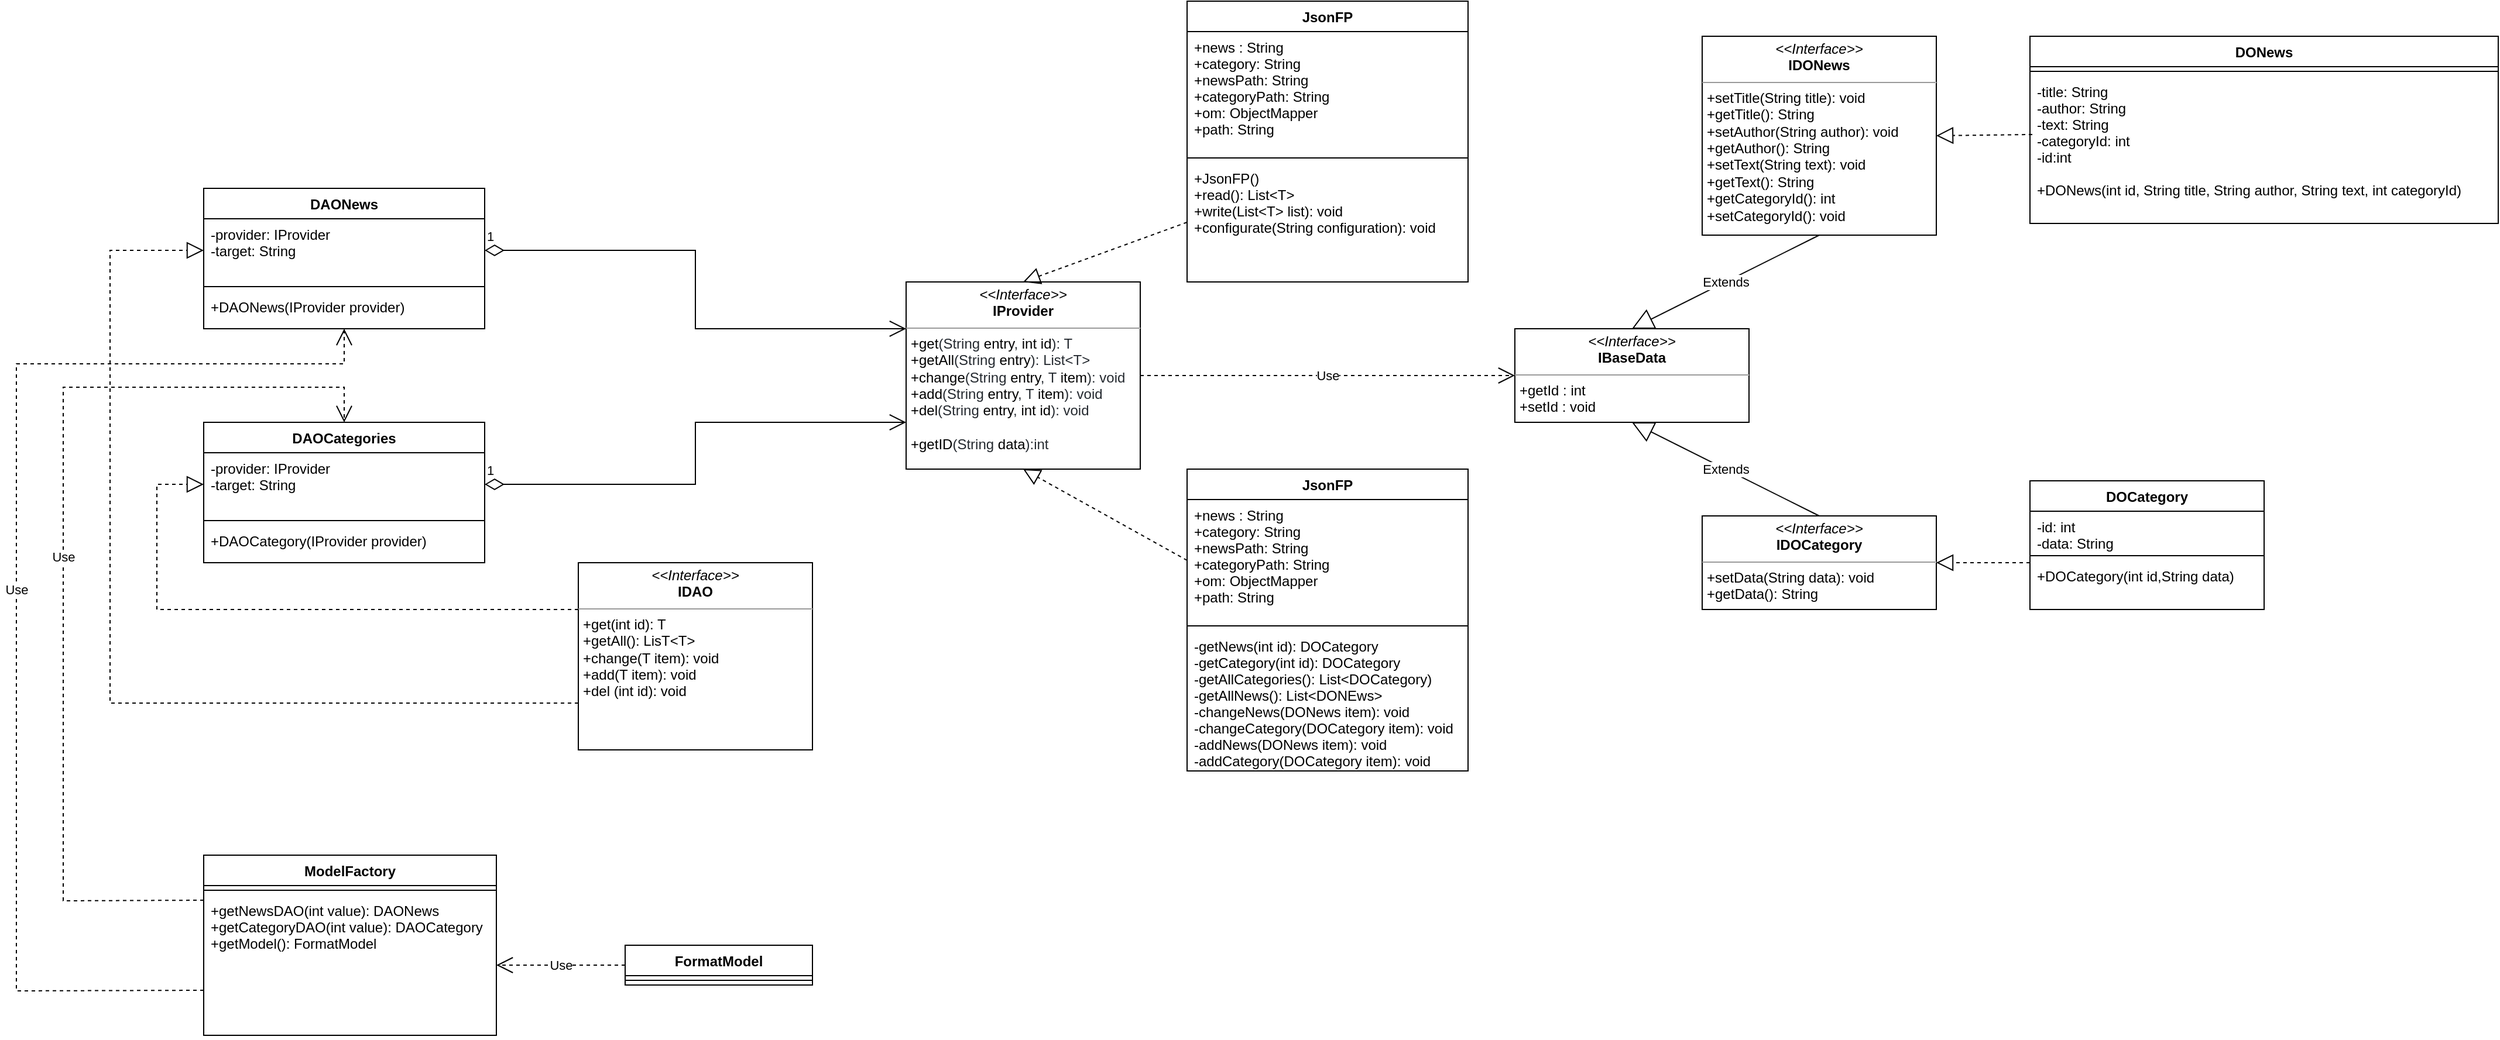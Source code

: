 <mxfile version="15.7.3" type="device"><diagram id="C5RBs43oDa-KdzZeNtuy" name="Page-1"><mxGraphModel dx="2249" dy="794" grid="1" gridSize="10" guides="1" tooltips="1" connect="1" arrows="1" fold="1" page="1" pageScale="1" pageWidth="827" pageHeight="1169" math="0" shadow="0"><root><mxCell id="WIyWlLk6GJQsqaUBKTNV-0"/><mxCell id="WIyWlLk6GJQsqaUBKTNV-1" parent="WIyWlLk6GJQsqaUBKTNV-0"/><mxCell id="2BnPm0b2BJlLfX6QXhkx-0" value="&lt;p style=&quot;margin: 0px ; margin-top: 4px ; text-align: center&quot;&gt;&lt;i&gt;&amp;lt;&amp;lt;Interface&amp;gt;&amp;gt;&lt;/i&gt;&lt;br&gt;&lt;b&gt;IBaseData&lt;/b&gt;&lt;/p&gt;&lt;hr size=&quot;1&quot;&gt;&lt;p style=&quot;margin: 0px 0px 0px 4px&quot;&gt;+getId : int&lt;/p&gt;&lt;p style=&quot;margin: 0px 0px 0px 4px&quot;&gt;+setId : void&lt;/p&gt;" style="verticalAlign=top;align=left;overflow=fill;fontSize=12;fontFamily=Helvetica;html=1;" vertex="1" parent="WIyWlLk6GJQsqaUBKTNV-1"><mxGeometry x="480" y="400" width="200" height="80" as="geometry"/></mxCell><mxCell id="2BnPm0b2BJlLfX6QXhkx-5" value="DONews" style="swimlane;fontStyle=1;align=center;verticalAlign=top;childLayout=stackLayout;horizontal=1;startSize=26;horizontalStack=0;resizeParent=1;resizeParentMax=0;resizeLast=0;collapsible=1;marginBottom=0;" vertex="1" parent="WIyWlLk6GJQsqaUBKTNV-1"><mxGeometry x="920" y="150" width="400" height="160" as="geometry"/></mxCell><mxCell id="2BnPm0b2BJlLfX6QXhkx-7" value="" style="line;strokeWidth=1;fillColor=none;align=left;verticalAlign=middle;spacingTop=-1;spacingLeft=3;spacingRight=3;rotatable=0;labelPosition=right;points=[];portConstraint=eastwest;" vertex="1" parent="2BnPm0b2BJlLfX6QXhkx-5"><mxGeometry y="26" width="400" height="8" as="geometry"/></mxCell><mxCell id="2BnPm0b2BJlLfX6QXhkx-6" value="-title: String&#10;-author: String&#10;-text: String&#10;-categoryId: int&#10;-id:int&#10;" style="text;strokeColor=none;fillColor=none;align=left;verticalAlign=top;spacingLeft=4;spacingRight=4;overflow=hidden;rotatable=0;points=[[0,0.5],[1,0.5]];portConstraint=eastwest;" vertex="1" parent="2BnPm0b2BJlLfX6QXhkx-5"><mxGeometry y="34" width="400" height="84" as="geometry"/></mxCell><mxCell id="2BnPm0b2BJlLfX6QXhkx-8" value="+DONews(int id, String title, String author, String text, int categoryId)" style="text;strokeColor=none;fillColor=none;align=left;verticalAlign=top;spacingLeft=4;spacingRight=4;overflow=hidden;rotatable=0;points=[[0,0.5],[1,0.5]];portConstraint=eastwest;" vertex="1" parent="2BnPm0b2BJlLfX6QXhkx-5"><mxGeometry y="118" width="400" height="42" as="geometry"/></mxCell><mxCell id="2BnPm0b2BJlLfX6QXhkx-14" value="DOCategory" style="swimlane;fontStyle=1;align=center;verticalAlign=top;childLayout=stackLayout;horizontal=1;startSize=26;horizontalStack=0;resizeParent=1;resizeParentMax=0;resizeLast=0;collapsible=1;marginBottom=0;" vertex="1" parent="WIyWlLk6GJQsqaUBKTNV-1"><mxGeometry x="920" y="530" width="200" height="110" as="geometry"/></mxCell><mxCell id="2BnPm0b2BJlLfX6QXhkx-15" value="-id: int&#10;-data: String" style="text;strokeColor=none;fillColor=none;align=left;verticalAlign=top;spacingLeft=4;spacingRight=4;overflow=hidden;rotatable=0;points=[[0,0.5],[1,0.5]];portConstraint=eastwest;" vertex="1" parent="2BnPm0b2BJlLfX6QXhkx-14"><mxGeometry y="26" width="200" height="34" as="geometry"/></mxCell><mxCell id="2BnPm0b2BJlLfX6QXhkx-16" value="" style="line;strokeWidth=1;fillColor=none;align=left;verticalAlign=middle;spacingTop=-1;spacingLeft=3;spacingRight=3;rotatable=0;labelPosition=right;points=[];portConstraint=eastwest;" vertex="1" parent="2BnPm0b2BJlLfX6QXhkx-14"><mxGeometry y="60" width="200" height="8" as="geometry"/></mxCell><mxCell id="2BnPm0b2BJlLfX6QXhkx-17" value="+DOCategory(int id,String data)&#10;&#10;" style="text;strokeColor=none;fillColor=none;align=left;verticalAlign=top;spacingLeft=4;spacingRight=4;overflow=hidden;rotatable=0;points=[[0,0.5],[1,0.5]];portConstraint=eastwest;" vertex="1" parent="2BnPm0b2BJlLfX6QXhkx-14"><mxGeometry y="68" width="200" height="42" as="geometry"/></mxCell><mxCell id="2BnPm0b2BJlLfX6QXhkx-18" value="" style="endArrow=block;dashed=1;endFill=0;endSize=12;html=1;rounded=0;entryX=1;entryY=0.5;entryDx=0;entryDy=0;exitX=0.005;exitY=0.595;exitDx=0;exitDy=0;exitPerimeter=0;" edge="1" parent="WIyWlLk6GJQsqaUBKTNV-1" source="2BnPm0b2BJlLfX6QXhkx-6" target="2BnPm0b2BJlLfX6QXhkx-20"><mxGeometry width="160" relative="1" as="geometry"><mxPoint x="750" y="380" as="sourcePoint"/><mxPoint x="740" y="280" as="targetPoint"/></mxGeometry></mxCell><mxCell id="2BnPm0b2BJlLfX6QXhkx-19" value="" style="endArrow=block;dashed=1;endFill=0;endSize=12;html=1;rounded=0;entryX=1;entryY=0.5;entryDx=0;entryDy=0;" edge="1" parent="WIyWlLk6GJQsqaUBKTNV-1" target="2BnPm0b2BJlLfX6QXhkx-21"><mxGeometry width="160" relative="1" as="geometry"><mxPoint x="920" y="600" as="sourcePoint"/><mxPoint x="1030" y="510" as="targetPoint"/></mxGeometry></mxCell><mxCell id="2BnPm0b2BJlLfX6QXhkx-20" value="&lt;p style=&quot;margin: 0px ; margin-top: 4px ; text-align: center&quot;&gt;&lt;i&gt;&amp;lt;&amp;lt;Interface&amp;gt;&amp;gt;&lt;/i&gt;&lt;br&gt;&lt;b&gt;IDONews&lt;/b&gt;&lt;/p&gt;&lt;hr size=&quot;1&quot;&gt;&lt;p style=&quot;margin: 0px 0px 0px 4px&quot;&gt;+setTitle(String title): void&lt;br style=&quot;padding: 0px ; margin: 0px&quot;&gt;+getTitle(): String&lt;br&gt;&lt;/p&gt;&lt;p style=&quot;margin: 0px 0px 0px 4px&quot;&gt;+setAuthor(String author): void&lt;br style=&quot;padding: 0px ; margin: 0px&quot;&gt;+getAuthor(): String&lt;br&gt;&lt;/p&gt;&lt;p style=&quot;margin: 0px 0px 0px 4px&quot;&gt;+setText(String text): void&lt;br style=&quot;padding: 0px ; margin: 0px&quot;&gt;+getText(): String&lt;br style=&quot;padding: 0px ; margin: 0px&quot;&gt;&lt;/p&gt;&lt;p style=&quot;margin: 0px 0px 0px 4px&quot;&gt;+getCategoryId(): int&lt;br style=&quot;padding: 0px ; margin: 0px&quot;&gt;+setCategoryId(): void&lt;br&gt;&lt;/p&gt;&lt;p style=&quot;margin: 0px 0px 0px 4px&quot;&gt;&lt;br&gt;&lt;/p&gt;" style="verticalAlign=top;align=left;overflow=fill;fontSize=12;fontFamily=Helvetica;html=1;" vertex="1" parent="WIyWlLk6GJQsqaUBKTNV-1"><mxGeometry x="640" y="150" width="200" height="170" as="geometry"/></mxCell><mxCell id="2BnPm0b2BJlLfX6QXhkx-21" value="&lt;p style=&quot;margin: 0px ; margin-top: 4px ; text-align: center&quot;&gt;&lt;i&gt;&amp;lt;&amp;lt;Interface&amp;gt;&amp;gt;&lt;/i&gt;&lt;br&gt;&lt;b&gt;IDOCategory&lt;/b&gt;&lt;/p&gt;&lt;hr size=&quot;1&quot;&gt;&lt;p style=&quot;margin: 0px 0px 0px 4px&quot;&gt;+setData(String data): void&lt;br style=&quot;padding: 0px ; margin: 0px&quot;&gt;+getData(): String&lt;br&gt;&lt;/p&gt;" style="verticalAlign=top;align=left;overflow=fill;fontSize=12;fontFamily=Helvetica;html=1;" vertex="1" parent="WIyWlLk6GJQsqaUBKTNV-1"><mxGeometry x="640" y="560" width="200" height="80" as="geometry"/></mxCell><mxCell id="2BnPm0b2BJlLfX6QXhkx-23" value="Extends" style="endArrow=block;endSize=16;endFill=0;html=1;rounded=0;entryX=0.5;entryY=0;entryDx=0;entryDy=0;exitX=0.5;exitY=1;exitDx=0;exitDy=0;" edge="1" parent="WIyWlLk6GJQsqaUBKTNV-1" source="2BnPm0b2BJlLfX6QXhkx-20" target="2BnPm0b2BJlLfX6QXhkx-0"><mxGeometry width="160" relative="1" as="geometry"><mxPoint x="590" y="470" as="sourcePoint"/><mxPoint x="750" y="470" as="targetPoint"/></mxGeometry></mxCell><mxCell id="2BnPm0b2BJlLfX6QXhkx-24" value="Extends" style="endArrow=block;endSize=16;endFill=0;html=1;rounded=0;entryX=0.5;entryY=1;entryDx=0;entryDy=0;exitX=0.5;exitY=0;exitDx=0;exitDy=0;" edge="1" parent="WIyWlLk6GJQsqaUBKTNV-1" source="2BnPm0b2BJlLfX6QXhkx-21" target="2BnPm0b2BJlLfX6QXhkx-0"><mxGeometry width="160" relative="1" as="geometry"><mxPoint x="590" y="470" as="sourcePoint"/><mxPoint x="750" y="470" as="targetPoint"/></mxGeometry></mxCell><mxCell id="2BnPm0b2BJlLfX6QXhkx-25" value="&lt;p style=&quot;margin: 0px ; margin-top: 4px ; text-align: center&quot;&gt;&lt;span style=&quot;background-color: rgb(255 , 255 , 255)&quot;&gt;&lt;i&gt;&amp;lt;&amp;lt;Interface&amp;gt;&amp;gt;&lt;/i&gt;&lt;br&gt;&lt;b&gt;IProvider&lt;/b&gt;&lt;/span&gt;&lt;/p&gt;&lt;hr size=&quot;1&quot;&gt;&lt;p style=&quot;margin: 0px 0px 0px 4px&quot;&gt;&lt;span style=&quot;background-color: rgb(255 , 255 , 255)&quot;&gt;&lt;span class=&quot;pl-en&quot; style=&quot;box-sizing: border-box&quot;&gt;&lt;span class=&quot;pl-token&quot; style=&quot;box-sizing: border-box ; cursor: pointer&quot;&gt;+get&lt;/span&gt;&lt;/span&gt;&lt;span style=&quot;color: rgb(36 , 41 , 47)&quot;&gt;(&lt;/span&gt;&lt;span class=&quot;pl-smi&quot; style=&quot;box-sizing: border-box ; color: rgb(36 , 41 , 47)&quot;&gt;String&lt;/span&gt;&lt;span style=&quot;color: rgb(36 , 41 , 47)&quot;&gt; &lt;/span&gt;&lt;span class=&quot;pl-v&quot; style=&quot;box-sizing: border-box&quot;&gt;entry&lt;/span&gt;&lt;span style=&quot;color: rgb(36 , 41 , 47)&quot;&gt;, &lt;/span&gt;&lt;span class=&quot;pl-k&quot; style=&quot;box-sizing: border-box&quot;&gt;int&lt;/span&gt;&lt;span style=&quot;color: rgb(36 , 41 , 47)&quot;&gt; &lt;/span&gt;&lt;span class=&quot;pl-v&quot; style=&quot;box-sizing: border-box&quot;&gt;id&lt;/span&gt;&lt;span style=&quot;color: rgb(36 , 41 , 47)&quot;&gt;): T&lt;/span&gt;&lt;br&gt;&lt;/span&gt;&lt;/p&gt;&lt;p style=&quot;margin: 0px 0px 0px 4px&quot;&gt;&lt;span style=&quot;background-color: rgb(255 , 255 , 255)&quot;&gt;&lt;span class=&quot;pl-en&quot; style=&quot;box-sizing: border-box&quot;&gt;&lt;span class=&quot;pl-token&quot; style=&quot;box-sizing: border-box&quot;&gt;+getAll&lt;/span&gt;&lt;/span&gt;&lt;span style=&quot;color: rgb(36 , 41 , 47)&quot;&gt;(&lt;/span&gt;&lt;span class=&quot;pl-smi&quot; style=&quot;box-sizing: border-box ; color: rgb(36 , 41 , 47)&quot;&gt;String&lt;/span&gt;&lt;span style=&quot;color: rgb(36 , 41 , 47)&quot;&gt; &lt;/span&gt;&lt;span class=&quot;pl-v&quot; style=&quot;box-sizing: border-box&quot;&gt;entry&lt;/span&gt;&lt;span style=&quot;color: rgb(36 , 41 , 47)&quot;&gt;): List&amp;lt;T&amp;gt;&lt;/span&gt;&lt;span style=&quot;color: rgb(36 , 41 , 47)&quot;&gt;&lt;br&gt;&lt;/span&gt;&lt;/span&gt;&lt;/p&gt;&lt;p style=&quot;margin: 0px 0px 0px 4px&quot;&gt;&lt;span style=&quot;background-color: rgb(255 , 255 , 255)&quot;&gt;&lt;span class=&quot;pl-en&quot; style=&quot;box-sizing: border-box&quot;&gt;&lt;span class=&quot;pl-token&quot; style=&quot;box-sizing: border-box&quot;&gt;+change&lt;/span&gt;&lt;/span&gt;&lt;span style=&quot;color: rgb(36 , 41 , 47)&quot;&gt;(&lt;/span&gt;&lt;span class=&quot;pl-smi&quot; style=&quot;box-sizing: border-box ; color: rgb(36 , 41 , 47)&quot;&gt;String&lt;/span&gt;&lt;span style=&quot;color: rgb(36 , 41 , 47)&quot;&gt; &lt;/span&gt;&lt;span class=&quot;pl-v&quot; style=&quot;box-sizing: border-box&quot;&gt;entry&lt;/span&gt;&lt;span style=&quot;color: rgb(36 , 41 , 47)&quot;&gt;, &lt;/span&gt;&lt;span class=&quot;pl-smi&quot; style=&quot;box-sizing: border-box ; color: rgb(36 , 41 , 47)&quot;&gt;T&lt;/span&gt;&lt;span style=&quot;color: rgb(36 , 41 , 47)&quot;&gt; &lt;/span&gt;&lt;span class=&quot;pl-v&quot; style=&quot;box-sizing: border-box&quot;&gt;item&lt;/span&gt;&lt;span style=&quot;color: rgb(36 , 41 , 47)&quot;&gt;): void&lt;/span&gt;&lt;span style=&quot;color: rgb(36 , 41 , 47)&quot;&gt;&lt;br&gt;&lt;/span&gt;&lt;/span&gt;&lt;/p&gt;&lt;p style=&quot;margin: 0px 0px 0px 4px&quot;&gt;&lt;span style=&quot;background-color: rgb(255 , 255 , 255)&quot;&gt;&lt;span class=&quot;pl-en&quot; style=&quot;box-sizing: border-box&quot;&gt;&lt;span class=&quot;pl-token&quot; style=&quot;box-sizing: border-box ; cursor: pointer&quot;&gt;+add&lt;/span&gt;&lt;/span&gt;&lt;span style=&quot;color: rgb(36 , 41 , 47)&quot;&gt;(&lt;/span&gt;&lt;span class=&quot;pl-smi&quot; style=&quot;box-sizing: border-box ; color: rgb(36 , 41 , 47)&quot;&gt;String&lt;/span&gt;&lt;span style=&quot;color: rgb(36 , 41 , 47)&quot;&gt; &lt;/span&gt;&lt;span class=&quot;pl-v&quot; style=&quot;box-sizing: border-box&quot;&gt;entry&lt;/span&gt;&lt;span style=&quot;color: rgb(36 , 41 , 47)&quot;&gt;, &lt;/span&gt;&lt;span class=&quot;pl-smi&quot; style=&quot;box-sizing: border-box ; color: rgb(36 , 41 , 47)&quot;&gt;T&lt;/span&gt;&lt;span style=&quot;color: rgb(36 , 41 , 47)&quot;&gt; &lt;/span&gt;&lt;span class=&quot;pl-v&quot; style=&quot;box-sizing: border-box&quot;&gt;item&lt;/span&gt;&lt;span style=&quot;color: rgb(36 , 41 , 47)&quot;&gt;): void&lt;/span&gt;&lt;span style=&quot;color: rgb(36 , 41 , 47)&quot;&gt;&lt;br&gt;&lt;/span&gt;&lt;/span&gt;&lt;/p&gt;&lt;p style=&quot;margin: 0px 0px 0px 4px&quot;&gt;&lt;span style=&quot;background-color: rgb(255 , 255 , 255)&quot;&gt;&lt;span class=&quot;pl-en&quot; style=&quot;box-sizing: border-box&quot;&gt;&lt;span class=&quot;pl-token&quot; style=&quot;box-sizing: border-box&quot;&gt;+del&lt;/span&gt;&lt;/span&gt;&lt;span style=&quot;color: rgb(36 , 41 , 47)&quot;&gt;(&lt;/span&gt;&lt;span class=&quot;pl-smi&quot; style=&quot;box-sizing: border-box ; color: rgb(36 , 41 , 47)&quot;&gt;String&lt;/span&gt;&lt;span style=&quot;color: rgb(36 , 41 , 47)&quot;&gt; &lt;/span&gt;&lt;span class=&quot;pl-v&quot; style=&quot;box-sizing: border-box&quot;&gt;entry&lt;/span&gt;&lt;span style=&quot;color: rgb(36 , 41 , 47)&quot;&gt;, &lt;/span&gt;&lt;span class=&quot;pl-k&quot; style=&quot;box-sizing: border-box&quot;&gt;int&lt;/span&gt;&lt;span style=&quot;color: rgb(36 , 41 , 47)&quot;&gt; &lt;/span&gt;&lt;span class=&quot;pl-v&quot; style=&quot;box-sizing: border-box&quot;&gt;id&lt;/span&gt;&lt;span style=&quot;color: rgb(36 , 41 , 47)&quot;&gt;): void&lt;/span&gt;&lt;span style=&quot;color: rgb(36 , 41 , 47)&quot;&gt;&lt;br&gt;&lt;/span&gt;&lt;/span&gt;&lt;/p&gt;&lt;p style=&quot;margin: 0px 0px 0px 4px&quot;&gt;&lt;span style=&quot;color: rgb(36 , 41 , 47) ; background-color: rgb(255 , 255 , 255)&quot;&gt;&lt;br&gt;&lt;/span&gt;&lt;/p&gt;&lt;p style=&quot;margin: 0px 0px 0px 4px&quot;&gt;&lt;span style=&quot;background-color: rgb(255 , 255 , 255)&quot;&gt;&lt;span class=&quot;pl-en&quot; style=&quot;box-sizing: border-box&quot;&gt;&lt;span class=&quot;pl-token&quot; style=&quot;box-sizing: border-box ; cursor: pointer&quot;&gt;+getID&lt;/span&gt;&lt;/span&gt;&lt;span style=&quot;color: rgb(36 , 41 , 47)&quot;&gt;(&lt;/span&gt;&lt;span class=&quot;pl-smi&quot; style=&quot;box-sizing: border-box ; color: rgb(36 , 41 , 47)&quot;&gt;String&lt;/span&gt;&lt;span style=&quot;color: rgb(36 , 41 , 47)&quot;&gt; &lt;/span&gt;&lt;span class=&quot;pl-v&quot; style=&quot;box-sizing: border-box&quot;&gt;data&lt;/span&gt;&lt;span style=&quot;color: rgb(36 , 41 , 47)&quot;&gt;):int&lt;/span&gt;&lt;/span&gt;&lt;span style=&quot;color: rgb(36 , 41 , 47) ; font-family: , , &amp;#34;sf mono&amp;#34; , &amp;#34;menlo&amp;#34; , &amp;#34;consolas&amp;#34; , &amp;#34;liberation mono&amp;#34; , monospace ; background-color: rgb(255 , 255 , 255)&quot;&gt;&lt;br&gt;&lt;/span&gt;&lt;/p&gt;" style="verticalAlign=top;align=left;overflow=fill;fontSize=12;fontFamily=Helvetica;html=1;" vertex="1" parent="WIyWlLk6GJQsqaUBKTNV-1"><mxGeometry x="-40" y="360" width="200" height="160" as="geometry"/></mxCell><mxCell id="2BnPm0b2BJlLfX6QXhkx-26" value="JsonFP" style="swimlane;fontStyle=1;align=center;verticalAlign=top;childLayout=stackLayout;horizontal=1;startSize=26;horizontalStack=0;resizeParent=1;resizeParentMax=0;resizeLast=0;collapsible=1;marginBottom=0;labelBackgroundColor=#FFFFFF;" vertex="1" parent="WIyWlLk6GJQsqaUBKTNV-1"><mxGeometry x="200" y="120" width="240" height="240" as="geometry"/></mxCell><mxCell id="2BnPm0b2BJlLfX6QXhkx-27" value="+news : String&#10;+category: String&#10;+newsPath: String&#10;+categoryPath: String&#10;+om: ObjectMapper&#10;+path: String" style="text;strokeColor=none;fillColor=none;align=left;verticalAlign=top;spacingLeft=4;spacingRight=4;overflow=hidden;rotatable=0;points=[[0,0.5],[1,0.5]];portConstraint=eastwest;labelBackgroundColor=#FFFFFF;" vertex="1" parent="2BnPm0b2BJlLfX6QXhkx-26"><mxGeometry y="26" width="240" height="104" as="geometry"/></mxCell><mxCell id="2BnPm0b2BJlLfX6QXhkx-28" value="" style="line;strokeWidth=1;fillColor=none;align=left;verticalAlign=middle;spacingTop=-1;spacingLeft=3;spacingRight=3;rotatable=0;labelPosition=right;points=[];portConstraint=eastwest;labelBackgroundColor=#FFFFFF;" vertex="1" parent="2BnPm0b2BJlLfX6QXhkx-26"><mxGeometry y="130" width="240" height="8" as="geometry"/></mxCell><mxCell id="2BnPm0b2BJlLfX6QXhkx-29" value="+JsonFP()&#10;+read(): List&lt;T&gt;&#10;+write(List&lt;T&gt; list): void&#10;+configurate(String configuration): void" style="text;strokeColor=none;fillColor=none;align=left;verticalAlign=top;spacingLeft=4;spacingRight=4;overflow=hidden;rotatable=0;points=[[0,0.5],[1,0.5]];portConstraint=eastwest;labelBackgroundColor=#FFFFFF;" vertex="1" parent="2BnPm0b2BJlLfX6QXhkx-26"><mxGeometry y="138" width="240" height="102" as="geometry"/></mxCell><mxCell id="2BnPm0b2BJlLfX6QXhkx-30" value="JsonFP" style="swimlane;fontStyle=1;align=center;verticalAlign=top;childLayout=stackLayout;horizontal=1;startSize=26;horizontalStack=0;resizeParent=1;resizeParentMax=0;resizeLast=0;collapsible=1;marginBottom=0;labelBackgroundColor=#FFFFFF;" vertex="1" parent="WIyWlLk6GJQsqaUBKTNV-1"><mxGeometry x="200" y="520" width="240" height="258" as="geometry"/></mxCell><mxCell id="2BnPm0b2BJlLfX6QXhkx-31" value="+news : String&#10;+category: String&#10;+newsPath: String&#10;+categoryPath: String&#10;+om: ObjectMapper&#10;+path: String" style="text;strokeColor=none;fillColor=none;align=left;verticalAlign=top;spacingLeft=4;spacingRight=4;overflow=hidden;rotatable=0;points=[[0,0.5],[1,0.5]];portConstraint=eastwest;labelBackgroundColor=#FFFFFF;" vertex="1" parent="2BnPm0b2BJlLfX6QXhkx-30"><mxGeometry y="26" width="240" height="104" as="geometry"/></mxCell><mxCell id="2BnPm0b2BJlLfX6QXhkx-32" value="" style="line;strokeWidth=1;fillColor=none;align=left;verticalAlign=middle;spacingTop=-1;spacingLeft=3;spacingRight=3;rotatable=0;labelPosition=right;points=[];portConstraint=eastwest;labelBackgroundColor=#FFFFFF;" vertex="1" parent="2BnPm0b2BJlLfX6QXhkx-30"><mxGeometry y="130" width="240" height="8" as="geometry"/></mxCell><mxCell id="2BnPm0b2BJlLfX6QXhkx-33" value="-getNews(int id): DOCategory&#10;-getCategory(int id): DOCategory&#10;-getAllCategories(): List&lt;DOCategory)&#10;-getAllNews(): List&lt;DONEws&gt;&#10;-changeNews(DONews item): void&#10;-changeCategory(DOCategory item): void&#10;-addNews(DONews item): void&#10;-addCategory(DOCategory item): void" style="text;strokeColor=none;fillColor=none;align=left;verticalAlign=top;spacingLeft=4;spacingRight=4;overflow=hidden;rotatable=0;points=[[0,0.5],[1,0.5]];portConstraint=eastwest;labelBackgroundColor=#FFFFFF;" vertex="1" parent="2BnPm0b2BJlLfX6QXhkx-30"><mxGeometry y="138" width="240" height="120" as="geometry"/></mxCell><mxCell id="2BnPm0b2BJlLfX6QXhkx-34" value="" style="endArrow=block;dashed=1;endFill=0;endSize=12;html=1;rounded=0;exitX=0;exitY=0.5;exitDx=0;exitDy=0;entryX=0.5;entryY=1;entryDx=0;entryDy=0;" edge="1" parent="WIyWlLk6GJQsqaUBKTNV-1" source="2BnPm0b2BJlLfX6QXhkx-31" target="2BnPm0b2BJlLfX6QXhkx-25"><mxGeometry width="160" relative="1" as="geometry"><mxPoint x="930" y="610" as="sourcePoint"/><mxPoint x="50" y="560" as="targetPoint"/></mxGeometry></mxCell><mxCell id="2BnPm0b2BJlLfX6QXhkx-35" value="" style="endArrow=block;dashed=1;endFill=0;endSize=12;html=1;rounded=0;exitX=0;exitY=0.5;exitDx=0;exitDy=0;entryX=0.5;entryY=0;entryDx=0;entryDy=0;" edge="1" parent="WIyWlLk6GJQsqaUBKTNV-1" source="2BnPm0b2BJlLfX6QXhkx-29" target="2BnPm0b2BJlLfX6QXhkx-25"><mxGeometry width="160" relative="1" as="geometry"><mxPoint x="160.0" y="288" as="sourcePoint"/><mxPoint x="18.08" y="150" as="targetPoint"/></mxGeometry></mxCell><mxCell id="2BnPm0b2BJlLfX6QXhkx-36" value="Use" style="endArrow=open;endSize=12;dashed=1;html=1;rounded=0;entryX=0;entryY=0.5;entryDx=0;entryDy=0;exitX=1;exitY=0.5;exitDx=0;exitDy=0;" edge="1" parent="WIyWlLk6GJQsqaUBKTNV-1" source="2BnPm0b2BJlLfX6QXhkx-25" target="2BnPm0b2BJlLfX6QXhkx-0"><mxGeometry width="160" relative="1" as="geometry"><mxPoint x="380" y="470" as="sourcePoint"/><mxPoint x="330" y="390" as="targetPoint"/></mxGeometry></mxCell><mxCell id="2BnPm0b2BJlLfX6QXhkx-38" value="&lt;p style=&quot;margin: 0px ; margin-top: 4px ; text-align: center&quot;&gt;&lt;span style=&quot;background-color: rgb(255 , 255 , 255)&quot;&gt;&lt;i&gt;&amp;lt;&amp;lt;Interface&amp;gt;&amp;gt;&lt;/i&gt;&lt;br&gt;&lt;b&gt;IDAO&lt;/b&gt;&lt;/span&gt;&lt;/p&gt;&lt;hr size=&quot;1&quot;&gt;&lt;p style=&quot;margin: 0px 0px 0px 4px&quot;&gt;&lt;span style=&quot;background-color: rgb(255 , 255 , 255)&quot;&gt;&lt;span class=&quot;pl-en&quot; style=&quot;box-sizing: border-box&quot;&gt;&lt;span class=&quot;pl-token&quot; style=&quot;box-sizing: border-box ; cursor: pointer&quot;&gt;+get(int id): T&lt;/span&gt;&lt;/span&gt;&lt;/span&gt;&lt;/p&gt;&lt;p style=&quot;margin: 0px 0px 0px 4px&quot;&gt;&lt;span style=&quot;background-color: rgb(255 , 255 , 255)&quot;&gt;&lt;span class=&quot;pl-en&quot; style=&quot;box-sizing: border-box&quot;&gt;&lt;span class=&quot;pl-token&quot; style=&quot;box-sizing: border-box ; cursor: pointer&quot;&gt;+getAll(): LisT&amp;lt;T&amp;gt;&lt;/span&gt;&lt;/span&gt;&lt;/span&gt;&lt;/p&gt;&lt;p style=&quot;margin: 0px 0px 0px 4px&quot;&gt;&lt;span style=&quot;background-color: rgb(255 , 255 , 255)&quot;&gt;&lt;span class=&quot;pl-en&quot; style=&quot;box-sizing: border-box&quot;&gt;&lt;span class=&quot;pl-token&quot; style=&quot;box-sizing: border-box ; cursor: pointer&quot;&gt;+change(T item): void&lt;/span&gt;&lt;/span&gt;&lt;/span&gt;&lt;/p&gt;&lt;p style=&quot;margin: 0px 0px 0px 4px&quot;&gt;&lt;span style=&quot;background-color: rgb(255 , 255 , 255)&quot;&gt;&lt;span class=&quot;pl-en&quot; style=&quot;box-sizing: border-box&quot;&gt;&lt;span class=&quot;pl-token&quot; style=&quot;box-sizing: border-box ; cursor: pointer&quot;&gt;+add(T item): void&lt;/span&gt;&lt;/span&gt;&lt;/span&gt;&lt;/p&gt;&lt;p style=&quot;margin: 0px 0px 0px 4px&quot;&gt;&lt;span style=&quot;background-color: rgb(255 , 255 , 255)&quot;&gt;&lt;span class=&quot;pl-en&quot; style=&quot;box-sizing: border-box&quot;&gt;&lt;span class=&quot;pl-token&quot; style=&quot;box-sizing: border-box ; cursor: pointer&quot;&gt;+del (int id): void&lt;/span&gt;&lt;/span&gt;&lt;/span&gt;&lt;/p&gt;&lt;p style=&quot;margin: 0px 0px 0px 4px&quot;&gt;&lt;br&gt;&lt;/p&gt;" style="verticalAlign=top;align=left;overflow=fill;fontSize=12;fontFamily=Helvetica;html=1;" vertex="1" parent="WIyWlLk6GJQsqaUBKTNV-1"><mxGeometry x="-320" y="600" width="200" height="160" as="geometry"/></mxCell><mxCell id="2BnPm0b2BJlLfX6QXhkx-39" value="DAONews" style="swimlane;fontStyle=1;align=center;verticalAlign=top;childLayout=stackLayout;horizontal=1;startSize=26;horizontalStack=0;resizeParent=1;resizeParentMax=0;resizeLast=0;collapsible=1;marginBottom=0;labelBackgroundColor=#FFFFFF;" vertex="1" parent="WIyWlLk6GJQsqaUBKTNV-1"><mxGeometry x="-640" y="280" width="240" height="120" as="geometry"/></mxCell><mxCell id="2BnPm0b2BJlLfX6QXhkx-40" value="-provider: IProvider&#10;-target: String&#10;" style="text;strokeColor=none;fillColor=none;align=left;verticalAlign=top;spacingLeft=4;spacingRight=4;overflow=hidden;rotatable=0;points=[[0,0.5],[1,0.5]];portConstraint=eastwest;labelBackgroundColor=#FFFFFF;" vertex="1" parent="2BnPm0b2BJlLfX6QXhkx-39"><mxGeometry y="26" width="240" height="54" as="geometry"/></mxCell><mxCell id="2BnPm0b2BJlLfX6QXhkx-41" value="" style="line;strokeWidth=1;fillColor=none;align=left;verticalAlign=middle;spacingTop=-1;spacingLeft=3;spacingRight=3;rotatable=0;labelPosition=right;points=[];portConstraint=eastwest;labelBackgroundColor=#FFFFFF;" vertex="1" parent="2BnPm0b2BJlLfX6QXhkx-39"><mxGeometry y="80" width="240" height="8" as="geometry"/></mxCell><mxCell id="2BnPm0b2BJlLfX6QXhkx-42" value="+DAONews(IProvider provider)" style="text;strokeColor=none;fillColor=none;align=left;verticalAlign=top;spacingLeft=4;spacingRight=4;overflow=hidden;rotatable=0;points=[[0,0.5],[1,0.5]];portConstraint=eastwest;labelBackgroundColor=#FFFFFF;" vertex="1" parent="2BnPm0b2BJlLfX6QXhkx-39"><mxGeometry y="88" width="240" height="32" as="geometry"/></mxCell><mxCell id="2BnPm0b2BJlLfX6QXhkx-47" value="DAOCategories" style="swimlane;fontStyle=1;align=center;verticalAlign=top;childLayout=stackLayout;horizontal=1;startSize=26;horizontalStack=0;resizeParent=1;resizeParentMax=0;resizeLast=0;collapsible=1;marginBottom=0;labelBackgroundColor=#FFFFFF;" vertex="1" parent="WIyWlLk6GJQsqaUBKTNV-1"><mxGeometry x="-640" y="480" width="240" height="120" as="geometry"/></mxCell><mxCell id="2BnPm0b2BJlLfX6QXhkx-48" value="-provider: IProvider&#10;-target: String&#10;" style="text;strokeColor=none;fillColor=none;align=left;verticalAlign=top;spacingLeft=4;spacingRight=4;overflow=hidden;rotatable=0;points=[[0,0.5],[1,0.5]];portConstraint=eastwest;labelBackgroundColor=#FFFFFF;" vertex="1" parent="2BnPm0b2BJlLfX6QXhkx-47"><mxGeometry y="26" width="240" height="54" as="geometry"/></mxCell><mxCell id="2BnPm0b2BJlLfX6QXhkx-49" value="" style="line;strokeWidth=1;fillColor=none;align=left;verticalAlign=middle;spacingTop=-1;spacingLeft=3;spacingRight=3;rotatable=0;labelPosition=right;points=[];portConstraint=eastwest;labelBackgroundColor=#FFFFFF;" vertex="1" parent="2BnPm0b2BJlLfX6QXhkx-47"><mxGeometry y="80" width="240" height="8" as="geometry"/></mxCell><mxCell id="2BnPm0b2BJlLfX6QXhkx-50" value="+DAOCategory(IProvider provider)" style="text;strokeColor=none;fillColor=none;align=left;verticalAlign=top;spacingLeft=4;spacingRight=4;overflow=hidden;rotatable=0;points=[[0,0.5],[1,0.5]];portConstraint=eastwest;labelBackgroundColor=#FFFFFF;" vertex="1" parent="2BnPm0b2BJlLfX6QXhkx-47"><mxGeometry y="88" width="240" height="32" as="geometry"/></mxCell><mxCell id="2BnPm0b2BJlLfX6QXhkx-51" value="" style="endArrow=block;dashed=1;endFill=0;endSize=12;html=1;rounded=0;entryX=0;entryY=0.5;entryDx=0;entryDy=0;exitX=0;exitY=0.75;exitDx=0;exitDy=0;" edge="1" parent="WIyWlLk6GJQsqaUBKTNV-1" source="2BnPm0b2BJlLfX6QXhkx-38" target="2BnPm0b2BJlLfX6QXhkx-40"><mxGeometry width="160" relative="1" as="geometry"><mxPoint x="-640" y="680" as="sourcePoint"/><mxPoint x="-360" y="401" as="targetPoint"/><Array as="points"><mxPoint x="-720" y="720"/><mxPoint x="-720" y="333"/></Array></mxGeometry></mxCell><mxCell id="2BnPm0b2BJlLfX6QXhkx-52" value="" style="endArrow=block;dashed=1;endFill=0;endSize=12;html=1;rounded=0;exitX=0;exitY=0.25;exitDx=0;exitDy=0;entryX=0;entryY=0.5;entryDx=0;entryDy=0;" edge="1" parent="WIyWlLk6GJQsqaUBKTNV-1" source="2BnPm0b2BJlLfX6QXhkx-38" target="2BnPm0b2BJlLfX6QXhkx-48"><mxGeometry width="160" relative="1" as="geometry"><mxPoint x="-480" y="508" as="sourcePoint"/><mxPoint x="-620" y="430" as="targetPoint"/><Array as="points"><mxPoint x="-680" y="640"/><mxPoint x="-680" y="533"/></Array></mxGeometry></mxCell><mxCell id="2BnPm0b2BJlLfX6QXhkx-53" value="1" style="endArrow=open;html=1;endSize=12;startArrow=diamondThin;startSize=14;startFill=0;edgeStyle=orthogonalEdgeStyle;align=left;verticalAlign=bottom;rounded=0;exitX=1;exitY=0.5;exitDx=0;exitDy=0;entryX=0;entryY=0.75;entryDx=0;entryDy=0;" edge="1" parent="WIyWlLk6GJQsqaUBKTNV-1" source="2BnPm0b2BJlLfX6QXhkx-48" target="2BnPm0b2BJlLfX6QXhkx-25"><mxGeometry x="-1" y="3" relative="1" as="geometry"><mxPoint x="-200" y="580" as="sourcePoint"/><mxPoint x="-40" y="580" as="targetPoint"/></mxGeometry></mxCell><mxCell id="2BnPm0b2BJlLfX6QXhkx-55" value="1" style="endArrow=open;html=1;endSize=12;startArrow=diamondThin;startSize=14;startFill=0;edgeStyle=orthogonalEdgeStyle;align=left;verticalAlign=bottom;rounded=0;entryX=0;entryY=0.25;entryDx=0;entryDy=0;exitX=1;exitY=0.5;exitDx=0;exitDy=0;" edge="1" parent="WIyWlLk6GJQsqaUBKTNV-1" source="2BnPm0b2BJlLfX6QXhkx-40" target="2BnPm0b2BJlLfX6QXhkx-25"><mxGeometry x="-1" y="3" relative="1" as="geometry"><mxPoint x="-200" y="580" as="sourcePoint"/><mxPoint x="-40" y="580" as="targetPoint"/></mxGeometry></mxCell><mxCell id="2BnPm0b2BJlLfX6QXhkx-56" value="ModelFactory" style="swimlane;fontStyle=1;align=center;verticalAlign=top;childLayout=stackLayout;horizontal=1;startSize=26;horizontalStack=0;resizeParent=1;resizeParentMax=0;resizeLast=0;collapsible=1;marginBottom=0;labelBackgroundColor=#FFFFFF;" vertex="1" parent="WIyWlLk6GJQsqaUBKTNV-1"><mxGeometry x="-640" y="850" width="250" height="154" as="geometry"/></mxCell><mxCell id="2BnPm0b2BJlLfX6QXhkx-58" value="" style="line;strokeWidth=1;fillColor=none;align=left;verticalAlign=middle;spacingTop=-1;spacingLeft=3;spacingRight=3;rotatable=0;labelPosition=right;points=[];portConstraint=eastwest;labelBackgroundColor=#FFFFFF;" vertex="1" parent="2BnPm0b2BJlLfX6QXhkx-56"><mxGeometry y="26" width="250" height="8" as="geometry"/></mxCell><mxCell id="2BnPm0b2BJlLfX6QXhkx-59" value="+getNewsDAO(int value): DAONews&#10;+getCategoryDAO(int value): DAOCategory&#10;+getModel(): FormatModel" style="text;strokeColor=none;fillColor=none;align=left;verticalAlign=top;spacingLeft=4;spacingRight=4;overflow=hidden;rotatable=0;points=[[0,0.5],[1,0.5]];portConstraint=eastwest;labelBackgroundColor=#FFFFFF;" vertex="1" parent="2BnPm0b2BJlLfX6QXhkx-56"><mxGeometry y="34" width="250" height="120" as="geometry"/></mxCell><mxCell id="2BnPm0b2BJlLfX6QXhkx-60" value="Use" style="endArrow=open;endSize=12;dashed=1;html=1;rounded=0;exitX=0;exitY=0.75;exitDx=0;exitDy=0;" edge="1" parent="WIyWlLk6GJQsqaUBKTNV-1" source="2BnPm0b2BJlLfX6QXhkx-56"><mxGeometry width="160" relative="1" as="geometry"><mxPoint x="-710" y="990" as="sourcePoint"/><mxPoint x="-520" y="400" as="targetPoint"/><Array as="points"><mxPoint x="-800" y="966"/><mxPoint x="-800" y="430"/><mxPoint x="-520" y="430"/></Array></mxGeometry></mxCell><mxCell id="2BnPm0b2BJlLfX6QXhkx-61" value="Use" style="endArrow=open;endSize=12;dashed=1;html=1;rounded=0;entryX=0.5;entryY=0;entryDx=0;entryDy=0;exitX=0;exitY=0.25;exitDx=0;exitDy=0;" edge="1" parent="WIyWlLk6GJQsqaUBKTNV-1" source="2BnPm0b2BJlLfX6QXhkx-56" target="2BnPm0b2BJlLfX6QXhkx-47"><mxGeometry width="160" relative="1" as="geometry"><mxPoint x="-670" y="840" as="sourcePoint"/><mxPoint x="-540" y="800" as="targetPoint"/><Array as="points"><mxPoint x="-760" y="889"/><mxPoint x="-760" y="450"/><mxPoint x="-520" y="450"/></Array></mxGeometry></mxCell><mxCell id="2BnPm0b2BJlLfX6QXhkx-62" value="FormatModel" style="swimlane;fontStyle=1;align=center;verticalAlign=top;childLayout=stackLayout;horizontal=1;startSize=26;horizontalStack=0;resizeParent=1;resizeParentMax=0;resizeLast=0;collapsible=1;marginBottom=0;labelBackgroundColor=#FFFFFF;" vertex="1" parent="WIyWlLk6GJQsqaUBKTNV-1"><mxGeometry x="-280" y="927" width="160" height="34" as="geometry"/></mxCell><mxCell id="2BnPm0b2BJlLfX6QXhkx-64" value="" style="line;strokeWidth=1;fillColor=none;align=left;verticalAlign=middle;spacingTop=-1;spacingLeft=3;spacingRight=3;rotatable=0;labelPosition=right;points=[];portConstraint=eastwest;labelBackgroundColor=#FFFFFF;" vertex="1" parent="2BnPm0b2BJlLfX6QXhkx-62"><mxGeometry y="26" width="160" height="8" as="geometry"/></mxCell><mxCell id="2BnPm0b2BJlLfX6QXhkx-66" value="Use" style="endArrow=open;endSize=12;dashed=1;html=1;rounded=0;exitX=0;exitY=0.5;exitDx=0;exitDy=0;" edge="1" parent="WIyWlLk6GJQsqaUBKTNV-1" source="2BnPm0b2BJlLfX6QXhkx-62" target="2BnPm0b2BJlLfX6QXhkx-59"><mxGeometry width="160" relative="1" as="geometry"><mxPoint x="-300" y="690" as="sourcePoint"/><mxPoint x="-340" y="850" as="targetPoint"/></mxGeometry></mxCell></root></mxGraphModel></diagram></mxfile>